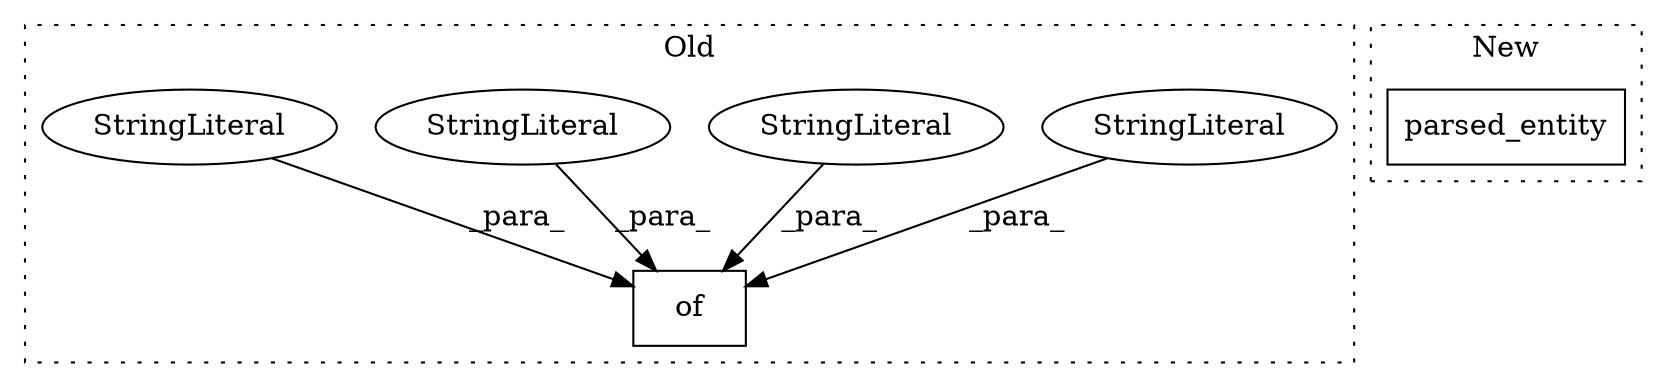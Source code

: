 digraph G {
subgraph cluster0 {
1 [label="of" a="32" s="4657,4764" l="3,1" shape="box"];
3 [label="StringLiteral" a="45" s="4692" l="7" shape="ellipse"];
4 [label="StringLiteral" a="45" s="4660" l="7" shape="ellipse"];
5 [label="StringLiteral" a="45" s="4710" l="8" shape="ellipse"];
6 [label="StringLiteral" a="45" s="4736" l="10" shape="ellipse"];
label = "Old";
style="dotted";
}
subgraph cluster1 {
2 [label="parsed_entity" a="32" s="2704,2786" l="19,1" shape="box"];
label = "New";
style="dotted";
}
3 -> 1 [label="_para_"];
4 -> 1 [label="_para_"];
5 -> 1 [label="_para_"];
6 -> 1 [label="_para_"];
}